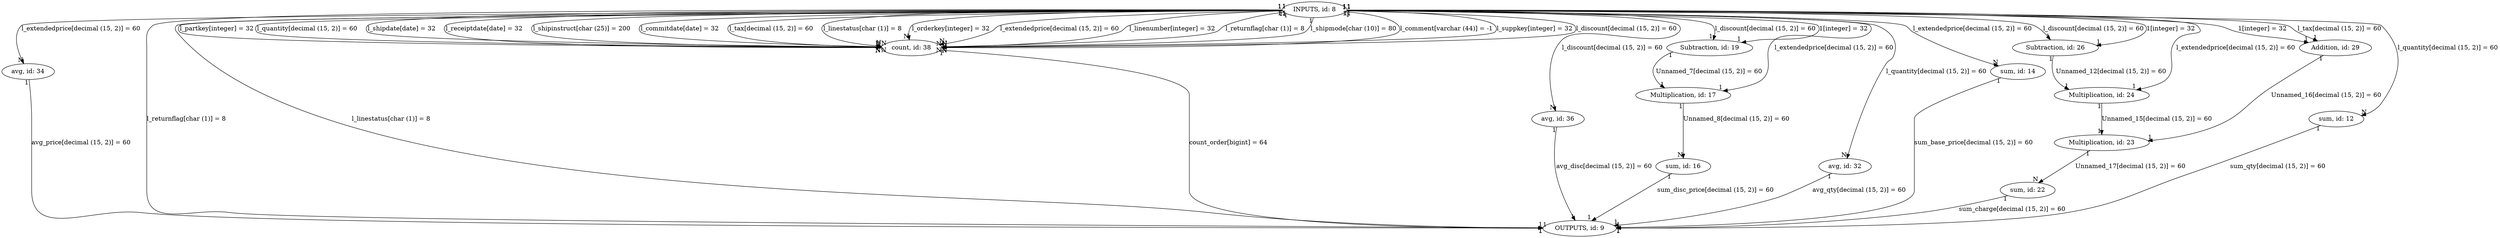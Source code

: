 digraph {
"avg, id: 34" -> "OUTPUTS, id: 9"[label="avg_price[decimal (15, 2)] = 60", headlabel="1", taillabel="1" ]
"INPUTS, id: 8" -> "count, id: 38"[label="l_quantity[decimal (15, 2)] = 60", headlabel="N", taillabel="1" ]
"INPUTS, id: 8" -> "Multiplication, id: 17"[label="l_extendedprice[decimal (15, 2)] = 60", headlabel="1", taillabel="1" ]
"INPUTS, id: 8" -> "avg, id: 34"[label="l_extendedprice[decimal (15, 2)] = 60", headlabel="N", taillabel="1" ]
"INPUTS, id: 8" -> "avg, id: 36"[label="l_discount[decimal (15, 2)] = 60", headlabel="N", taillabel="1" ]
"count, id: 38" -> "OUTPUTS, id: 9"[label="count_order[bigint] = 64", headlabel="1", taillabel="1" ]
"Multiplication, id: 17" -> "sum, id: 16"[label="Unnamed_8[decimal (15, 2)] = 60", headlabel="N", taillabel="1" ]
"INPUTS, id: 8" -> "Subtraction, id: 19"[label="l_discount[decimal (15, 2)] = 60", headlabel="1", taillabel="1" ]
"INPUTS, id: 8" -> "avg, id: 32"[label="l_quantity[decimal (15, 2)] = 60", headlabel="N", taillabel="1" ]
"sum, id: 16" -> "OUTPUTS, id: 9"[label="sum_disc_price[decimal (15, 2)] = 60", headlabel="1", taillabel="1" ]
"Multiplication, id: 24" -> "Multiplication, id: 23"[label="Unnamed_15[decimal (15, 2)] = 60", headlabel="1", taillabel="1" ]
"INPUTS, id: 8" -> "count, id: 38"[label="l_shipdate[date] = 32", headlabel="N", taillabel="1" ]
"INPUTS, id: 8" -> "count, id: 38"[label="l_receiptdate[date] = 32", headlabel="N", taillabel="1" ]
"INPUTS, id: 8" -> "sum, id: 14"[label="l_extendedprice[decimal (15, 2)] = 60", headlabel="N", taillabel="1" ]
"sum, id: 22" -> "OUTPUTS, id: 9"[label="sum_charge[decimal (15, 2)] = 60", headlabel="1", taillabel="1" ]
"Subtraction, id: 19" -> "Multiplication, id: 17"[label="Unnamed_7[decimal (15, 2)] = 60", headlabel="1", taillabel="1" ]
"avg, id: 36" -> "OUTPUTS, id: 9"[label="avg_disc[decimal (15, 2)] = 60", headlabel="1", taillabel="1" ]
"INPUTS, id: 8" -> "count, id: 38"[label="l_shipinstruct[char (25)] = 200", headlabel="N", taillabel="1" ]
"INPUTS, id: 8" -> "count, id: 38"[label="l_commitdate[date] = 32", headlabel="N", taillabel="1" ]
"INPUTS, id: 8" -> "count, id: 38"[label="l_tax[decimal (15, 2)] = 60", headlabel="N", taillabel="1" ]
"INPUTS, id: 8" -> "Subtraction, id: 26"[label="l_discount[decimal (15, 2)] = 60", headlabel="1", taillabel="1" ]
"INPUTS, id: 8" -> "count, id: 38"[label="l_linestatus[char (1)] = 8", headlabel="N", taillabel="1" ]
"sum, id: 12" -> "OUTPUTS, id: 9"[label="sum_qty[decimal (15, 2)] = 60", headlabel="1", taillabel="1" ]
"Multiplication, id: 23" -> "sum, id: 22"[label="Unnamed_17[decimal (15, 2)] = 60", headlabel="N", taillabel="1" ]
"INPUTS, id: 8" -> "Subtraction, id: 26"[label="1[integer] = 32", headlabel="1", taillabel="1" ]
"INPUTS, id: 8" -> "count, id: 38"[label="l_orderkey[integer] = 32", headlabel="N", taillabel="1" ]
"INPUTS, id: 8" -> "count, id: 38"[label="l_extendedprice[decimal (15, 2)] = 60", headlabel="N", taillabel="1" ]
"INPUTS, id: 8" -> "count, id: 38"[label="l_linenumber[integer] = 32", headlabel="N", taillabel="1" ]
"INPUTS, id: 8" -> "OUTPUTS, id: 9"[label="l_returnflag[char (1)] = 8", headlabel="1", taillabel="1" ]
"INPUTS, id: 8" -> "Addition, id: 29"[label="1[integer] = 32", headlabel="1", taillabel="1" ]
"INPUTS, id: 8" -> "Addition, id: 29"[label="l_tax[decimal (15, 2)] = 60", headlabel="1", taillabel="1" ]
"INPUTS, id: 8" -> "count, id: 38"[label="l_returnflag[char (1)] = 8", headlabel="N", taillabel="1" ]
"INPUTS, id: 8" -> "sum, id: 12"[label="l_quantity[decimal (15, 2)] = 60", headlabel="N", taillabel="1" ]
"INPUTS, id: 8" -> "Subtraction, id: 19"[label="1[integer] = 32", headlabel="1", taillabel="1" ]
"INPUTS, id: 8" -> "count, id: 38"[label="l_shipmode[char (10)] = 80", headlabel="N", taillabel="1" ]
"Addition, id: 29" -> "Multiplication, id: 23"[label="Unnamed_16[decimal (15, 2)] = 60", headlabel="1", taillabel="1" ]
"INPUTS, id: 8" -> "count, id: 38"[label="l_comment[varchar (44)] = -1", headlabel="N", taillabel="1" ]
"INPUTS, id: 8" -> "count, id: 38"[label="l_suppkey[integer] = 32", headlabel="N", taillabel="1" ]
"INPUTS, id: 8" -> "count, id: 38"[label="l_discount[decimal (15, 2)] = 60", headlabel="N", taillabel="1" ]
"avg, id: 32" -> "OUTPUTS, id: 9"[label="avg_qty[decimal (15, 2)] = 60", headlabel="1", taillabel="1" ]
"INPUTS, id: 8" -> "Multiplication, id: 24"[label="l_extendedprice[decimal (15, 2)] = 60", headlabel="1", taillabel="1" ]
"INPUTS, id: 8" -> "count, id: 38"[label="l_partkey[integer] = 32", headlabel="N", taillabel="1" ]
"Subtraction, id: 26" -> "Multiplication, id: 24"[label="Unnamed_12[decimal (15, 2)] = 60", headlabel="1", taillabel="1" ]
"sum, id: 14" -> "OUTPUTS, id: 9"[label="sum_base_price[decimal (15, 2)] = 60", headlabel="1", taillabel="1" ]
"INPUTS, id: 8" -> "OUTPUTS, id: 9"[label="l_linestatus[char (1)] = 8", headlabel="1", taillabel="1" ]
}

